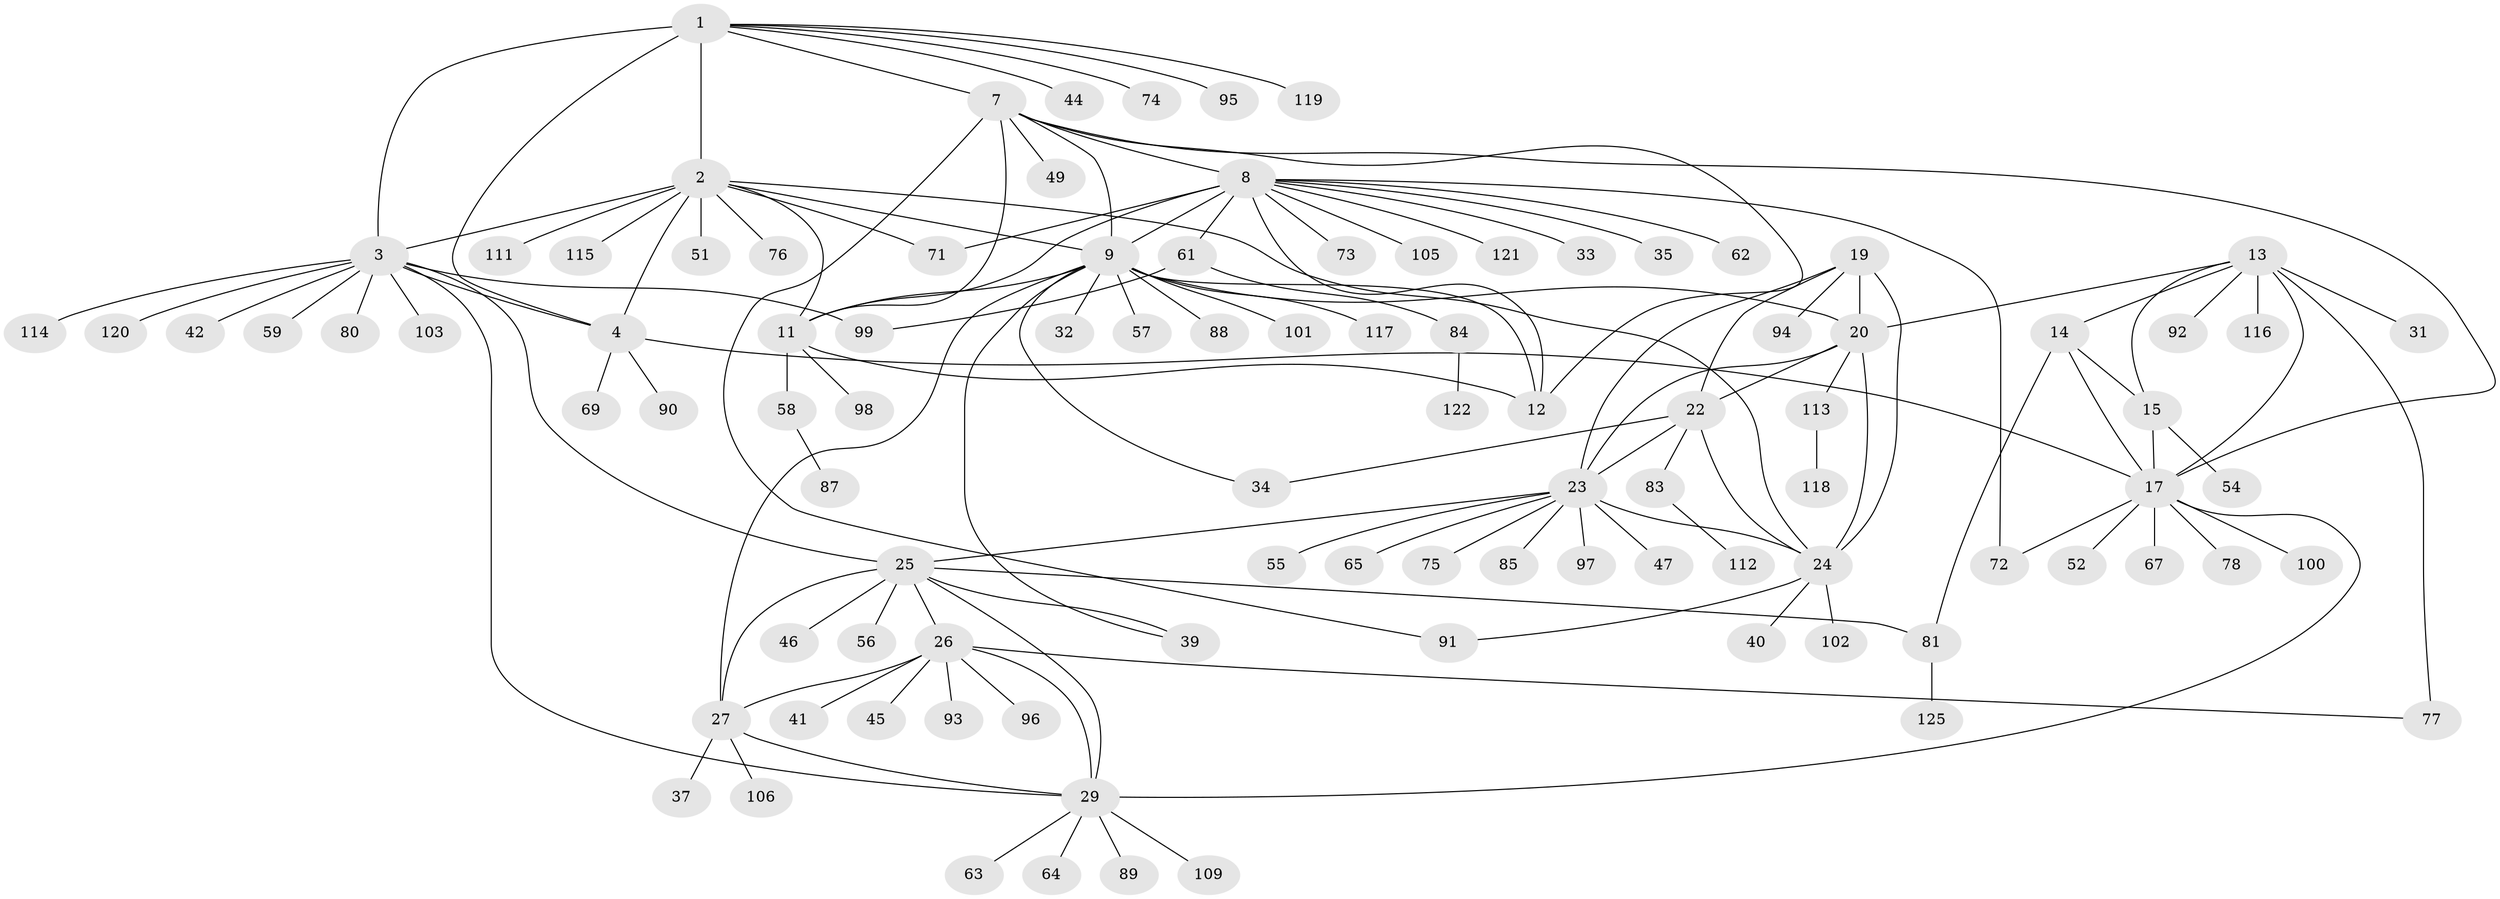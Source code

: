 // Generated by graph-tools (version 1.1) at 2025/24/03/03/25 07:24:18]
// undirected, 98 vertices, 135 edges
graph export_dot {
graph [start="1"]
  node [color=gray90,style=filled];
  1 [super="+6"];
  2 [super="+5"];
  3 [super="+36"];
  4;
  7 [super="+82"];
  8 [super="+10"];
  9 [super="+124"];
  11 [super="+86"];
  12;
  13 [super="+16"];
  14 [super="+43"];
  15 [super="+50"];
  17 [super="+18"];
  19 [super="+21"];
  20 [super="+68"];
  22 [super="+60"];
  23 [super="+107"];
  24 [super="+79"];
  25 [super="+38"];
  26 [super="+28"];
  27 [super="+30"];
  29 [super="+70"];
  31;
  32;
  33;
  34 [super="+48"];
  35;
  37;
  39;
  40;
  41;
  42 [super="+66"];
  44;
  45;
  46;
  47;
  49 [super="+53"];
  51;
  52;
  54;
  55;
  56;
  57;
  58;
  59;
  61 [super="+104"];
  62;
  63 [super="+108"];
  64;
  65 [super="+126"];
  67 [super="+110"];
  69;
  71;
  72;
  73;
  74;
  75;
  76;
  77;
  78;
  80;
  81 [super="+123"];
  83;
  84;
  85;
  87;
  88;
  89;
  90;
  91;
  92;
  93;
  94;
  95;
  96;
  97;
  98;
  99;
  100;
  101;
  102;
  103;
  105;
  106;
  109;
  111;
  112;
  113;
  114;
  115;
  116;
  117;
  118;
  119;
  120;
  121;
  122;
  125;
  1 -- 2 [weight=4];
  1 -- 3 [weight=2];
  1 -- 4 [weight=2];
  1 -- 44;
  1 -- 119;
  1 -- 74;
  1 -- 95;
  1 -- 7;
  2 -- 3 [weight=2];
  2 -- 4 [weight=2];
  2 -- 9;
  2 -- 71;
  2 -- 76;
  2 -- 115;
  2 -- 11;
  2 -- 111;
  2 -- 51;
  2 -- 24;
  3 -- 4;
  3 -- 29;
  3 -- 42;
  3 -- 59;
  3 -- 80;
  3 -- 99;
  3 -- 103;
  3 -- 114;
  3 -- 120;
  3 -- 25;
  4 -- 69;
  4 -- 90;
  4 -- 17;
  7 -- 8 [weight=2];
  7 -- 9;
  7 -- 11;
  7 -- 12;
  7 -- 49;
  7 -- 17;
  7 -- 91;
  8 -- 9 [weight=2];
  8 -- 11 [weight=2];
  8 -- 12 [weight=2];
  8 -- 33;
  8 -- 62;
  8 -- 73;
  8 -- 105;
  8 -- 35;
  8 -- 71;
  8 -- 72;
  8 -- 121;
  8 -- 61;
  9 -- 11;
  9 -- 12;
  9 -- 20;
  9 -- 32;
  9 -- 39;
  9 -- 57;
  9 -- 88;
  9 -- 101;
  9 -- 117;
  9 -- 27;
  9 -- 34;
  11 -- 12;
  11 -- 58;
  11 -- 98;
  13 -- 14 [weight=2];
  13 -- 15 [weight=2];
  13 -- 17 [weight=4];
  13 -- 20;
  13 -- 77;
  13 -- 31;
  13 -- 116;
  13 -- 92;
  14 -- 15;
  14 -- 17 [weight=2];
  14 -- 81;
  15 -- 17 [weight=2];
  15 -- 54;
  17 -- 67;
  17 -- 78;
  17 -- 100;
  17 -- 72;
  17 -- 52;
  17 -- 29;
  19 -- 20 [weight=2];
  19 -- 22 [weight=2];
  19 -- 23 [weight=2];
  19 -- 24 [weight=2];
  19 -- 94;
  20 -- 22;
  20 -- 23;
  20 -- 24;
  20 -- 113;
  22 -- 23;
  22 -- 24;
  22 -- 34;
  22 -- 83;
  23 -- 24;
  23 -- 25;
  23 -- 47;
  23 -- 55;
  23 -- 65;
  23 -- 75;
  23 -- 85;
  23 -- 97;
  24 -- 40;
  24 -- 102;
  24 -- 91;
  25 -- 26 [weight=2];
  25 -- 27 [weight=2];
  25 -- 29;
  25 -- 46;
  25 -- 56;
  25 -- 39;
  25 -- 81;
  26 -- 27 [weight=4];
  26 -- 29 [weight=2];
  26 -- 41;
  26 -- 77;
  26 -- 96;
  26 -- 93;
  26 -- 45;
  27 -- 29 [weight=2];
  27 -- 37;
  27 -- 106;
  29 -- 63;
  29 -- 64;
  29 -- 89;
  29 -- 109;
  58 -- 87;
  61 -- 84;
  61 -- 99;
  81 -- 125;
  83 -- 112;
  84 -- 122;
  113 -- 118;
}
